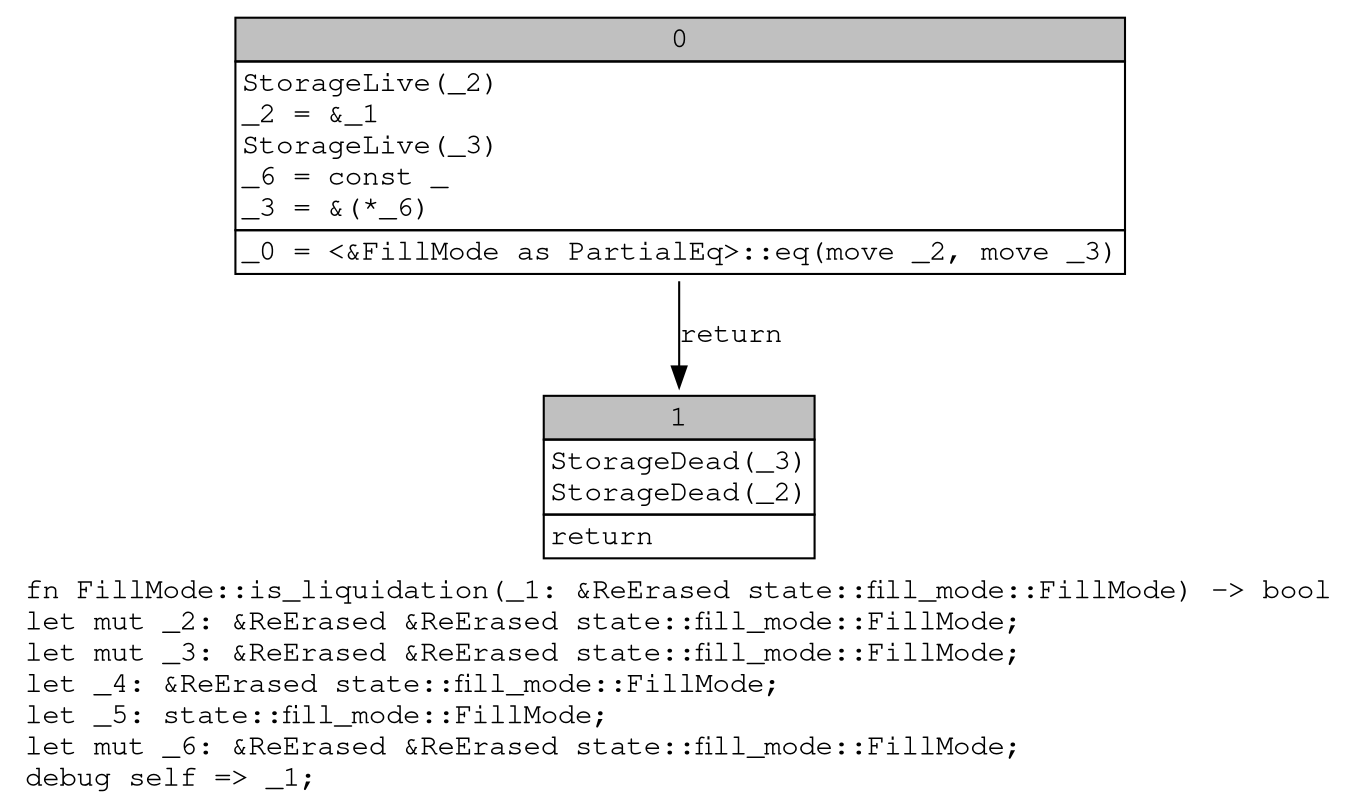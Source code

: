 digraph Mir_0_2911 {
    graph [fontname="Courier, monospace"];
    node [fontname="Courier, monospace"];
    edge [fontname="Courier, monospace"];
    label=<fn FillMode::is_liquidation(_1: &amp;ReErased state::fill_mode::FillMode) -&gt; bool<br align="left"/>let mut _2: &amp;ReErased &amp;ReErased state::fill_mode::FillMode;<br align="left"/>let mut _3: &amp;ReErased &amp;ReErased state::fill_mode::FillMode;<br align="left"/>let _4: &amp;ReErased state::fill_mode::FillMode;<br align="left"/>let _5: state::fill_mode::FillMode;<br align="left"/>let mut _6: &amp;ReErased &amp;ReErased state::fill_mode::FillMode;<br align="left"/>debug self =&gt; _1;<br align="left"/>>;
    bb0__0_2911 [shape="none", label=<<table border="0" cellborder="1" cellspacing="0"><tr><td bgcolor="gray" align="center" colspan="1">0</td></tr><tr><td align="left" balign="left">StorageLive(_2)<br/>_2 = &amp;_1<br/>StorageLive(_3)<br/>_6 = const _<br/>_3 = &amp;(*_6)<br/></td></tr><tr><td align="left">_0 = &lt;&amp;FillMode as PartialEq&gt;::eq(move _2, move _3)</td></tr></table>>];
    bb1__0_2911 [shape="none", label=<<table border="0" cellborder="1" cellspacing="0"><tr><td bgcolor="gray" align="center" colspan="1">1</td></tr><tr><td align="left" balign="left">StorageDead(_3)<br/>StorageDead(_2)<br/></td></tr><tr><td align="left">return</td></tr></table>>];
    bb0__0_2911 -> bb1__0_2911 [label="return"];
}

